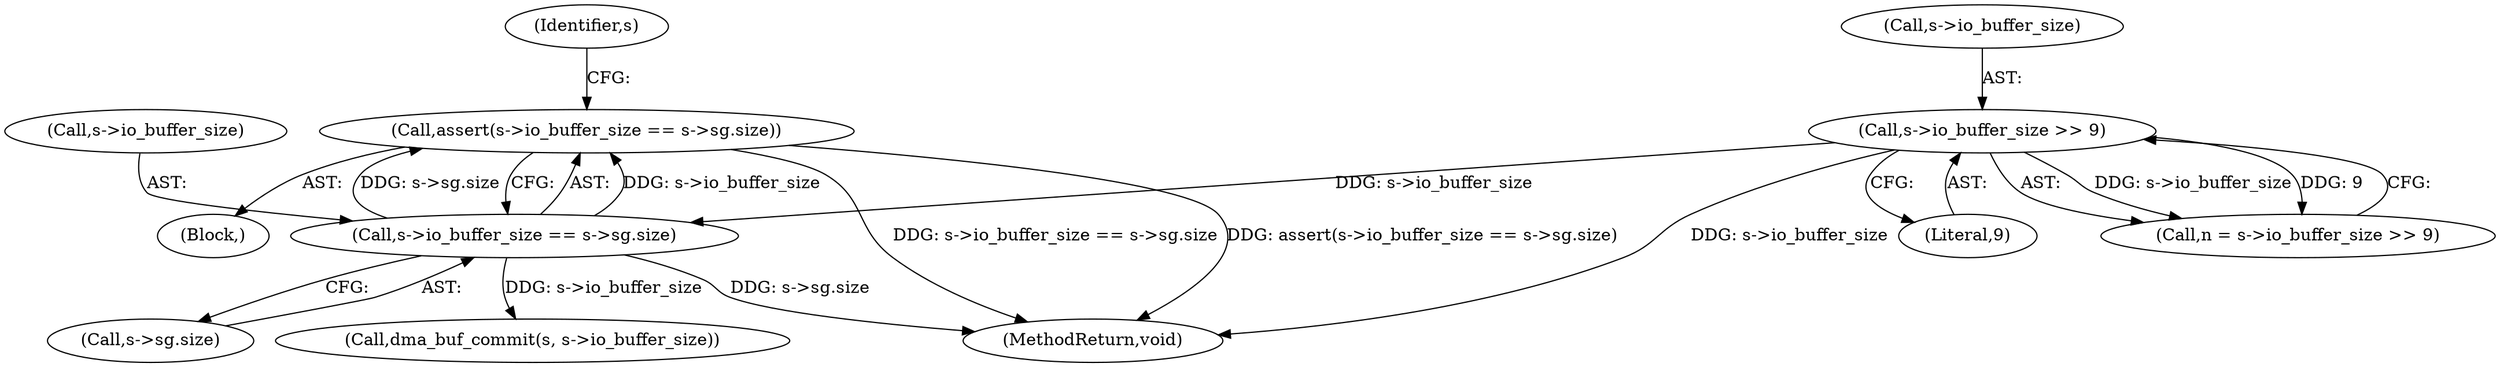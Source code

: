digraph "0_qemu_3251bdcf1c67427d964517053c3d185b46e618e8_0@API" {
"1000192" [label="(Call,assert(s->io_buffer_size == s->sg.size))"];
"1000193" [label="(Call,s->io_buffer_size == s->sg.size)"];
"1000163" [label="(Call,s->io_buffer_size >> 9)"];
"1000400" [label="(MethodReturn,void)"];
"1000194" [label="(Call,s->io_buffer_size)"];
"1000167" [label="(Literal,9)"];
"1000191" [label="(Block,)"];
"1000203" [label="(Identifier,s)"];
"1000192" [label="(Call,assert(s->io_buffer_size == s->sg.size))"];
"1000164" [label="(Call,s->io_buffer_size)"];
"1000197" [label="(Call,s->sg.size)"];
"1000163" [label="(Call,s->io_buffer_size >> 9)"];
"1000202" [label="(Call,dma_buf_commit(s, s->io_buffer_size))"];
"1000193" [label="(Call,s->io_buffer_size == s->sg.size)"];
"1000161" [label="(Call,n = s->io_buffer_size >> 9)"];
"1000192" -> "1000191"  [label="AST: "];
"1000192" -> "1000193"  [label="CFG: "];
"1000193" -> "1000192"  [label="AST: "];
"1000203" -> "1000192"  [label="CFG: "];
"1000192" -> "1000400"  [label="DDG: s->io_buffer_size == s->sg.size"];
"1000192" -> "1000400"  [label="DDG: assert(s->io_buffer_size == s->sg.size)"];
"1000193" -> "1000192"  [label="DDG: s->io_buffer_size"];
"1000193" -> "1000192"  [label="DDG: s->sg.size"];
"1000193" -> "1000197"  [label="CFG: "];
"1000194" -> "1000193"  [label="AST: "];
"1000197" -> "1000193"  [label="AST: "];
"1000193" -> "1000400"  [label="DDG: s->sg.size"];
"1000163" -> "1000193"  [label="DDG: s->io_buffer_size"];
"1000193" -> "1000202"  [label="DDG: s->io_buffer_size"];
"1000163" -> "1000161"  [label="AST: "];
"1000163" -> "1000167"  [label="CFG: "];
"1000164" -> "1000163"  [label="AST: "];
"1000167" -> "1000163"  [label="AST: "];
"1000161" -> "1000163"  [label="CFG: "];
"1000163" -> "1000400"  [label="DDG: s->io_buffer_size"];
"1000163" -> "1000161"  [label="DDG: s->io_buffer_size"];
"1000163" -> "1000161"  [label="DDG: 9"];
}
